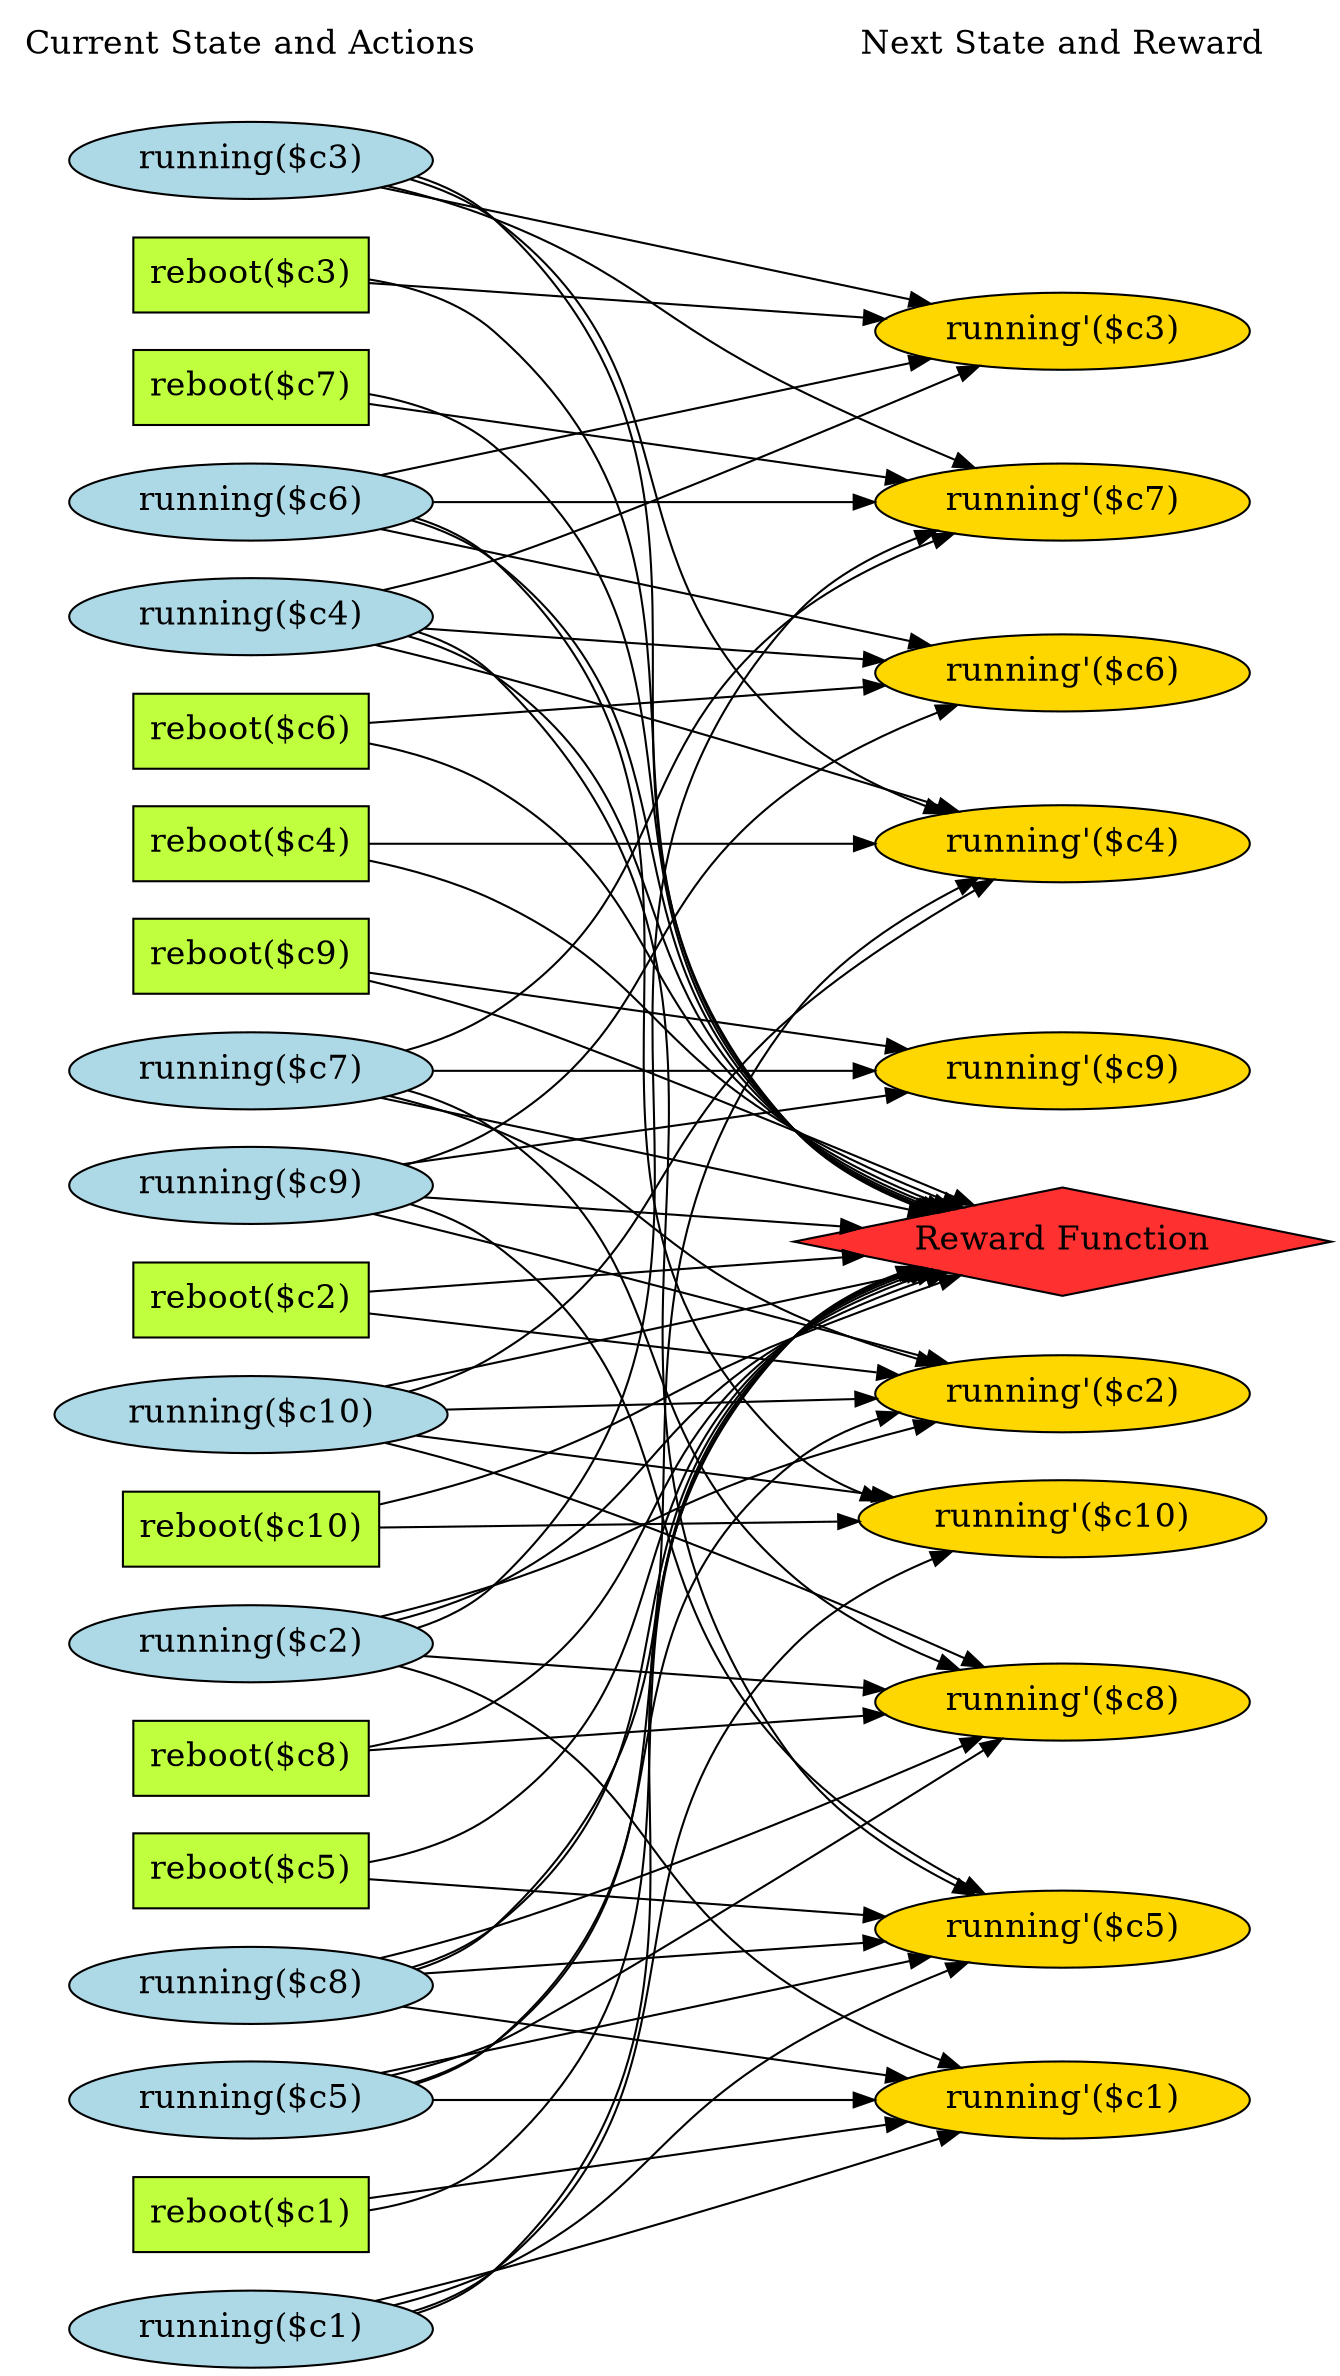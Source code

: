 digraph G {
	graph [bb="0,0,579,1119.4",
		fontname=Helvetica,
		fontsize=16,
		rankdir=LR,
		ranksep=2.00,
		ratio=auto,
		size=600
	];
	node [fontsize=16,
		label="\N"
	];
	{
		graph [rank=same];
		"reboot($c9)"		 [color=black,
			fillcolor=olivedrab1,
			height=0.5,
			pos="90.5,668.38",
			shape=box,
			style=filled,
			width=1.2778];
		"reboot($c7)"		 [color=black,
			fillcolor=olivedrab1,
			height=0.5,
			pos="90.5,939.38",
			shape=box,
			style=filled,
			width=1.2778];
		"reboot($c5)"		 [color=black,
			fillcolor=olivedrab1,
			height=0.5,
			pos="90.5,235.38",
			shape=box,
			style=filled,
			width=1.2778];
		"reboot($c3)"		 [color=black,
			fillcolor=olivedrab1,
			height=0.5,
			pos="90.5,993.38",
			shape=box,
			style=filled,
			width=1.2778];
		"running($c1)"		 [color=black,
			fillcolor=lightblue,
			height=0.51069,
			pos="90.5,18.385",
			shape=ellipse,
			style=filled,
			width=1.9838];
		"reboot($c1)"		 [color=black,
			fillcolor=olivedrab1,
			height=0.5,
			pos="90.5,72.385",
			shape=box,
			style=filled,
			width=1.2778];
		"Current State and Actions"		 [color=black,
			fillcolor=white,
			height=0.5,
			pos="90.5,1101.4",
			shape=plaintext,
			style=bold,
			width=2.5139];
		"running($c8)"		 [color=black,
			fillcolor=lightblue,
			height=0.51069,
			pos="90.5,181.38",
			shape=ellipse,
			style=filled,
			width=1.9838];
		"running($c6)"		 [color=black,
			fillcolor=lightblue,
			height=0.51069,
			pos="90.5,885.38",
			shape=ellipse,
			style=filled,
			width=1.9838];
		"running($c4)"		 [color=black,
			fillcolor=lightblue,
			height=0.51069,
			pos="90.5,830.38",
			shape=ellipse,
			style=filled,
			width=1.9838];
		"running($c2)"		 [color=black,
			fillcolor=lightblue,
			height=0.51069,
			pos="90.5,343.38",
			shape=ellipse,
			style=filled,
			width=1.9838];
		"running($c10)"		 [color=black,
			fillcolor=lightblue,
			height=0.51069,
			pos="90.5,451.38",
			shape=ellipse,
			style=filled,
			width=2.1606];
		"reboot($c8)"		 [color=black,
			fillcolor=olivedrab1,
			height=0.5,
			pos="90.5,289.38",
			shape=box,
			style=filled,
			width=1.2778];
		"reboot($c6)"		 [color=black,
			fillcolor=olivedrab1,
			height=0.5,
			pos="90.5,776.38",
			shape=box,
			style=filled,
			width=1.2778];
		"reboot($c4)"		 [color=black,
			fillcolor=olivedrab1,
			height=0.5,
			pos="90.5,722.38",
			shape=box,
			style=filled,
			width=1.2778];
		"reboot($c2)"		 [color=black,
			fillcolor=olivedrab1,
			height=0.5,
			pos="90.5,505.38",
			shape=box,
			style=filled,
			width=1.2778];
		"running($c9)"		 [color=black,
			fillcolor=lightblue,
			height=0.51069,
			pos="90.5,559.38",
			shape=ellipse,
			style=filled,
			width=1.9838];
		"running($c7)"		 [color=black,
			fillcolor=lightblue,
			height=0.51069,
			pos="90.5,614.38",
			shape=ellipse,
			style=filled,
			width=1.9838];
		"running($c5)"		 [color=black,
			fillcolor=lightblue,
			height=0.51069,
			pos="90.5,126.38",
			shape=ellipse,
			style=filled,
			width=1.9838];
		"reboot($c10)"		 [color=black,
			fillcolor=olivedrab1,
			height=0.5,
			pos="90.5,397.38",
			shape=box,
			style=filled,
			width=1.3889];
		"running($c3)"		 [color=black,
			fillcolor=lightblue,
			height=0.51069,
			pos="90.5,1047.4",
			shape=ellipse,
			style=filled,
			width=1.9838];
	}
	{
		graph [rank=same];
		"running'($c9)"		 [color=black,
			fillcolor=gold1,
			height=0.51069,
			pos="452,614.38",
			shape=ellipse,
			style=filled,
			width=2.0428];
		"running'($c3)"		 [color=black,
			fillcolor=gold1,
			height=0.51069,
			pos="452,966.38",
			shape=ellipse,
			style=filled,
			width=2.0428];
		"running'($c1)"		 [color=black,
			fillcolor=gold1,
			height=0.51069,
			pos="452,126.38",
			shape=ellipse,
			style=filled,
			width=2.0428];
		"running'($c7)"		 [color=black,
			fillcolor=gold1,
			height=0.51069,
			pos="452,885.38",
			shape=ellipse,
			style=filled,
			width=2.0428];
		"Next State and Reward"		 [color=black,
			fillcolor=white,
			height=0.5,
			pos="452,1101.4",
			shape=plaintext,
			style=bold,
			width=2.25];
		"Reward Function"		 [color=black,
			fillcolor=firebrick1,
			height=0.72222,
			pos="452,547.38",
			shape=diamond,
			style=filled,
			width=3.5278];
		"running'($c5)"		 [color=black,
			fillcolor=gold1,
			height=0.51069,
			pos="452,207.38",
			shape=ellipse,
			style=filled,
			width=2.0428];
		"running'($c4)"		 [color=black,
			fillcolor=gold1,
			height=0.51069,
			pos="452,722.38",
			shape=ellipse,
			style=filled,
			width=2.0428];
		"running'($c2)"		 [color=black,
			fillcolor=gold1,
			height=0.51069,
			pos="452,466.38",
			shape=ellipse,
			style=filled,
			width=2.0428];
		"running'($c8)"		 [color=black,
			fillcolor=gold1,
			height=0.51069,
			pos="452,315.38",
			shape=ellipse,
			style=filled,
			width=2.0428];
		"running'($c6)"		 [color=black,
			fillcolor=gold1,
			height=0.51069,
			pos="452,803.38",
			shape=ellipse,
			style=filled,
			width=2.0428];
		"running'($c10)"		 [color=black,
			fillcolor=gold1,
			height=0.51069,
			pos="452,402.38",
			shape=ellipse,
			style=filled,
			width=2.2195];
	}
	"reboot($c9)" -> "running'($c9)"	 [color=black,
		pos="e,388.53,623.77 136.67,661.6 197.45,652.47 306.29,636.12 378.58,625.26",
		style=solid];
	"reboot($c9)" -> "Reward Function"	 [pos="e,400.22,562.85 136.76,655.36 150.98,651.1 166.7,646.22 181,641.38 245.75,619.5 260.4,609.73 325,587.38 346.25,580.03 369.69,572.45 \
390.54,565.89"];
	"reboot($c7)" -> "running'($c7)"	 [color=black,
		pos="e,388.53,894.77 136.67,932.6 197.45,923.47 306.29,907.12 378.58,896.26",
		style=solid];
	"reboot($c7)" -> "Reward Function"	 [pos="e,379.85,558.74 136.69,933.61 152.19,929.73 168.71,923.23 181,912.38 299.43,807.81 207.33,692.81 325,587.38 337.79,575.93 353.86,\
567.75 370.21,561.91"];
	"reboot($c5)" -> "Reward Function"	 [pos="e,397.34,532.51 136.8,242.38 151.96,246.37 168.24,252.62 181,262.38 277.08,335.91 233.18,414.61 325,493.38 343.09,508.91 366.32,\
520.55 387.89,528.98"];
	"reboot($c5)" -> "running'($c5)"	 [color=black,
		pos="e,381.69,212.78 136.67,231.87 195.44,227.29 299.14,219.21 371.29,213.59",
		style=solid];
	"reboot($c3)" -> "running'($c3)"	 [color=black,
		pos="e,381.36,971.61 136.67,989.99 195.35,985.58 298.82,977.81 370.96,972.4",
		style=solid];
	"reboot($c3)" -> "Reward Function"	 [pos="e,378.72,558.42 136.55,988.08 152.22,984.25 168.89,977.67 181,966.38 312.8,843.51 194.09,711.2 325,587.38 337.34,575.72 353.06,567.45 \
369.19,561.6"];
	"running($c1)" -> "running'($c1)"	 [color=black,
		pos="e,404.35,112.37 137.76,32.283 203.51,52.034 323.84,88.184 394.69,109.47",
		style=solid];
	"running($c1)" -> "Reward Function"	 [pos="e,391.99,533.62 152.21,27.997 162.83,31.959 173.01,37.538 181,45.385 330.21,191.93 184.22,338.72 325,493.38 340.28,510.17 361.67,\
521.95 382.49,530.11"];
	"running($c1)" -> "running'($c5)"	 [color=black,
		pos="e,409.23,192.38 143.81,30.813 156.33,34.691 169.41,39.525 181,45.385 252.39,81.491 255.74,113.34 325,153.38 348.63,167.05 376.38,\
179.31 399.81,188.68",
		style=solid];
	"running($c1)" -> "running'($c10)"	 [color=black,
		pos="e,402.05,387.86 150.43,28.591 161.44,32.5 172.23,37.907 181,45.385 292.61,140.58 220.91,239.02 325,342.38 343.74,360.99 369.36,374.63 \
392.6,384.16",
		style=solid];
	"reboot($c1)" -> "running'($c1)"	 [color=black,
		pos="e,388.53,117 136.67,79.169 197.45,88.3 306.29,104.65 378.58,115.51",
		style=solid];
	"reboot($c1)" -> "Reward Function"	 [pos="e,392.68,533.39 136.63,77.603 152.31,81.425 168.96,88.02 181,99.385 316.56,227.38 196.81,358.01 325,493.38 340.68,509.94 362.28,\
521.67 383.16,529.87"];
	"Current State and Actions" -> "Next State and Reward"	 [color=black,
		pos="e,370.92,1101.4 181.29,1101.4 236.11,1101.4 305.97,1101.4 360.86,1101.4",
		style=invis];
	"running($c8)" -> "running'($c1)"	 [color=black,
		pos="e,388.81,135.9 152.48,172.05 215.08,162.48 312.45,147.58 378.84,137.42",
		style=solid];
	"running($c8)" -> "Reward Function"	 [pos="e,395.33,532.89 150.33,191.7 161.36,195.6 172.17,200.98 181,208.38 289.73,299.59 221.54,396.24 325,493.38 342,509.35 364.45,521 \
385.68,529.31"];
	"running($c8)" -> "running'($c5)"	 [color=black,
		pos="e,381.09,202.33 159.54,186.31 219.73,190.66 307.61,197.01 371.11,201.61",
		style=solid];
	"running($c8)" -> "running'($c4)"	 [color=black,
		pos="e,413.52,706.7 151.68,190.89 162.47,194.86 172.85,200.46 181,208.38 326.4,349.76 200.61,481.2 325,641.38 345.69,668.03 377.76,688.46 \
404.36,702.15",
		style=solid];
	"running($c8)" -> "running'($c8)"	 [color=black,
		pos="e,413.81,299.49 139.12,194.94 152.72,199.03 167.51,203.69 181,208.38 260.34,236.02 350.79,273.01 404.27,295.47",
		style=solid];
	"running($c6)" -> "running'($c3)"	 [color=black,
		pos="e,396.68,954.15 144.93,897.42 209.44,911.96 317.82,936.38 386.8,951.92",
		style=solid];
	"running($c6)" -> "running'($c7)"	 [color=black,
		pos="e,378.41,885.38 162.1,885.38 221.27,885.38 305.85,885.38 368.21,885.38",
		style=solid];
	"running($c6)" -> "Reward Function"	 [pos="e,381.78,559.07 148.82,874.71 160.33,870.66 171.72,865.07 181,857.38 285.71,770.6 220.47,674.39 325,587.38 338.49,576.15 355.17,\
568.06 371.93,562.24"];
	"running($c6)" -> "running'($c6)"	 [color=black,
		pos="e,397.15,815.67 144.55,873.29 209.14,858.55 318.16,833.68 387.25,817.92",
		style=solid];
	"running($c6)" -> "running'($c10)"	 [color=black,
		pos="e,380.47,410.74 150.72,875.44 161.84,871.34 172.59,865.55 181,857.38 321.91,720.44 182.89,575.08 325,439.38 337.61,427.34 353.94,\
419.19 370.63,413.68",
		style=solid];
	"running($c4)" -> "running'($c3)"	 [color=black,
		pos="e,413.78,950.44 138.18,844.24 152.03,848.55 167.2,853.47 181,858.38 260.42,886.64 351.1,923.99 404.57,946.54",
		style=solid];
	"running($c4)" -> "Reward Function"	 [pos="e,384.2,559.58 148.73,819.54 160.11,815.67 171.48,810.44 181,803.38 273.69,734.68 232.81,656.76 325,587.38 339.54,576.44 357.17,\
568.44 374.57,562.6"];
	"running($c4)" -> "running'($c5)"	 [color=black,
		pos="e,412.52,223.03 152.45,821.02 163.05,817.03 173.16,811.38 181,803.38 347.34,633.63 183.82,479.58 325,288.38 344.9,261.44 376.67,\
241.1 403.33,227.54",
		style=solid];
	"running($c4)" -> "running'($c4)"	 [color=black,
		pos="e,404.35,736.4 137.76,816.49 203.51,796.74 323.84,760.59 394.69,739.3",
		style=solid];
	"running($c4)" -> "running'($c6)"	 [color=black,
		pos="e,381.4,808.61 159.54,825.27 219.83,820.75 307.89,814.13 371.42,809.36",
		style=solid];
	"running($c2)" -> "running'($c1)"	 [color=black,
		pos="e,406.81,140.96 145.25,331.58 157.46,327.71 170.05,322.73 181,316.38 257.18,272.27 251.41,228.69 325,180.38 347.3,165.75 374.22,\
153.58 397.44,144.52",
		style=solid];
	"running($c2)" -> "running'($c7)"	 [color=black,
		pos="e,397.35,873.05 152.26,352.95 162.87,356.91 173.04,362.51 181,370.38 333.27,521.08 181.93,670.93 325,830.38 341.53,848.81 365.34,\
861.33 387.82,869.71",
		style=solid];
	"running($c2)" -> "Reward Function"	 [pos="e,403.85,531.08 144.55,355.44 156.92,359.31 169.75,364.24 181,370.38 254.87,410.73 253.5,448.97 325,493.38 346.58,506.79 372.07,\
518.41 394.46,527.39"];
	"running($c2)" -> "running'($c2)"	 [color=black,
		pos="e,401.26,453.06 139.62,356.98 153.09,361.03 167.69,365.66 181,370.38 246.18,393.51 259.73,406.5 325,429.38 346.45,436.91 370.31,\
444.18 391.44,450.26",
		style=solid];
	"running($c2)" -> "running'($c8)"	 [color=black,
		pos="e,381.54,320.79 159.12,338.12 219.45,333.42 307.85,326.53 371.54,321.57",
		style=solid];
	"running($c10)" -> "Reward Function"	 [pos="e,396.22,532.76 142.63,465.04 206.65,482.13 316.38,511.44 386.22,530.09"];
	"running($c10)" -> "running'($c4)"	 [color=black,
		pos="e,420.1,705.74 148.97,463.56 160.1,467.32 171.3,472.17 181,478.38 262.38,530.56 251.65,578.43 325,641.38 351.74,664.34 385.48,685.69 \
411.32,700.7",
		style=solid];
	"running($c10)" -> "running'($c2)"	 [color=black,
		pos="e,379.28,463.39 167.3,454.55 226.4,457.01 308.35,460.43 368.98,462.96",
		style=solid];
	"running($c10)" -> "running'($c8)"	 [color=black,
		pos="e,414.72,331.26 141,437.33 154.08,433.37 168.14,428.91 181,424.38 260.91,396.27 351.89,358.26 405.21,335.35",
		style=solid];
	"running($c10)" -> "running'($c10)"	 [color=black,
		pos="e,382.75,411.69 158.28,442.28 218.99,434.01 308.62,421.79 372.69,413.06",
		style=solid];
	"reboot($c8)" -> "Reward Function"	 [pos="e,400.18,531.97 136.6,297.43 151.57,301.5 167.79,307.53 181,316.38 265.24,372.84 244.04,432.31 325,493.38 344.53,508.12 368.69,519.73 \
390.61,528.34"];
	"reboot($c8)" -> "running'($c8)"	 [color=black,
		pos="e,381.03,310.32 136.67,292.65 195.26,296.89 298.51,304.36 370.62,309.57",
		style=solid];
	"reboot($c6)" -> "Reward Function"	 [pos="e,387.82,560.29 136.84,767.89 151.67,763.79 167.73,757.86 181,749.38 262.18,697.52 244.2,639.84 325,587.38 340.99,577 359.87,569.15 \
378.08,563.27"];
	"reboot($c6)" -> "running'($c6)"	 [color=black,
		pos="e,381.36,798.15 136.67,779.78 195.35,784.18 298.82,791.96 370.96,797.37",
		style=solid];
	"reboot($c4)" -> "Reward Function"	 [pos="e,392.93,561.39 136.85,712.04 151.37,707.86 167.24,702.34 181,695.38 252.39,659.28 253.87,624 325,587.38 343.15,578.04 363.91,570.36 \
383.26,564.31"];
	"reboot($c4)" -> "running'($c4)"	 [color=black,
		pos="e,378.35,722.38 136.67,722.38 194.54,722.38 295.98,722.38 367.96,722.38",
		style=solid];
	"reboot($c2)" -> "Reward Function"	 [pos="e,370.47,537.98 136.67,510.66 192.48,517.18 288.79,528.43 360.13,536.77"];
	"reboot($c2)" -> "running'($c2)"	 [color=black,
		pos="e,384.33,473.62 136.67,500.48 196.28,494.02 302.12,482.54 374.36,474.7",
		style=solid];
	"running($c9)" -> "running'($c9)"	 [color=black,
		pos="e,388.81,604.87 152.48,568.71 215.08,578.29 312.45,593.19 378.84,603.35",
		style=solid];
	"running($c9)" -> "Reward Function"	 [pos="e,342.43,551.01 161.67,557.04 210.15,555.42 275.83,553.23 332.35,551.35"];
	"running($c9)" -> "running'($c5)"	 [color=black,
		pos="e,416.9,223.66 149.5,548.77 160.71,544.89 171.81,539.6 181,532.38 280.07,454.65 237.68,379.11 325,288.38 348.88,263.58 381.75,242.77 \
407.94,228.45",
		style=solid];
	"running($c9)" -> "running'($c2)"	 [color=black,
		pos="e,400.28,479.51 141.49,546.45 206.58,529.61 320.3,500.2 390.28,482.09",
		style=solid];
	"running($c9)" -> "running'($c6)"	 [color=black,
		pos="e,405.04,789.21 145.67,571.17 157.86,575.2 170.33,580.49 181,587.38 261.91,639.67 246.85,693.06 325,749.38 346.2,764.67 372.4,776.77 \
395.4,785.62",
		style=solid];
	"running($c7)" -> "running'($c9)"	 [color=black,
		pos="e,378.41,614.38 162.1,614.38 221.27,614.38 305.85,614.38 368.21,614.38",
		style=solid];
	"running($c7)" -> "running'($c7)"	 [color=black,
		pos="e,404.22,871.39 147.92,625.54 159.49,629.4 171.13,634.54 181,641.38 267.78,701.57 241.94,765.17 325,830.38 345.53,846.51 371.52,\
858.89 394.55,867.79",
		style=solid];
	"running($c7)" -> "Reward Function"	 [pos="e,385,559.69 148.86,603.69 210.05,592.29 307.27,574.17 374.84,561.58"];
	"running($c7)" -> "running'($c2)"	 [color=black,
		pos="e,406.74,481.03 139.88,600.91 153.36,596.71 167.89,591.76 181,586.38 247.58,559.1 259.08,541.22 325,512.38 348.23,502.22 374.5,492.38 \
397.01,484.43",
		style=solid];
	"running($c7)" -> "running'($c8)"	 [color=black,
		pos="e,406.56,329.91 147.74,603.09 159.44,599.07 171.19,593.65 181,586.38 272.23,518.8 238.76,449.23 325,375.38 346.04,357.37 373.42,\
343.48 397.27,333.62",
		style=solid];
	"running($c5)" -> "running'($c1)"	 [color=black,
		pos="e,378.41,126.38 162.1,126.38 221.27,126.38 305.85,126.38 368.21,126.38",
		style=solid];
	"running($c5)" -> "Reward Function"	 [pos="e,393.79,533.16 150.28,136.79 161.43,140.86 172.31,146.51 181,154.38 302.31,264.3 209.44,377.45 325,493.38 341.25,509.68 363.19,\
521.37 384.22,529.61"];
	"running($c5)" -> "running'($c5)"	 [color=black,
		pos="e,396.68,195.15 144.93,138.42 209.44,152.96 317.82,177.38 386.8,192.92",
		style=solid];
	"running($c5)" -> "running'($c2)"	 [color=black,
		pos="e,386.65,457.86 148.87,137.01 160.37,141.06 171.75,146.66 181,154.38 286.89,242.82 218.33,341.88 325,429.38 339.79,441.52 358.43,\
449.67 376.79,455.15",
		style=solid];
	"running($c5)" -> "running'($c8)"	 [color=black,
		pos="e,424.18,298.29 141.04,139.61 154.26,143.75 168.37,148.74 181,154.38 228.25,175.51 353.7,253.71 415.53,292.82",
		style=solid];
	"reboot($c10)" -> "Reward Function"	 [pos="e,409.38,530.07 140.73,410.76 153.95,414.75 168.14,419.4 181,424.38 247.17,450.04 260.37,464.07 325,493.38 349.57,504.53 377.09,\
516.4 400.13,526.16"];
	"reboot($c10)" -> "running'($c10)"	 [color=black,
		pos="e,372.06,401.29 140.73,398.07 197.55,398.86 292.12,400.18 361.95,401.15",
		style=solid];
	"running($c3)" -> "running'($c3)"	 [color=black,
		pos="e,396.68,978.62 144.93,1035.3 209.44,1020.8 317.82,996.39 386.8,980.85",
		style=solid];
	"running($c3)" -> "running'($c7)"	 [color=black,
		pos="e,411.91,900.87 141.43,1034.4 154.51,1030.5 168.46,1025.7 181,1020.4 248.56,991.61 259.16,971.89 325,939.38 350.13,926.98 378.81,\
914.55 402.45,904.76",
		style=solid];
	"running($c3)" -> "Reward Function"	 [pos="e,377.68,558.23 151.68,1037.9 162.47,1033.9 172.85,1028.3 181,1020.4 326.4,879 180.62,729.81 325,587.38 336.84,575.71 352.07,567.43 \
367.83,561.58"];
	"running($c3)" -> "running'($c4)"	 [color=black,
		pos="e,400.88,735.73 149.5,1036.8 160.71,1032.9 171.81,1027.6 181,1020.4 280.07,942.65 230.44,859.54 325,776.38 343.92,759.75 368.74,\
747.63 391.35,739.15",
		style=solid];
}
